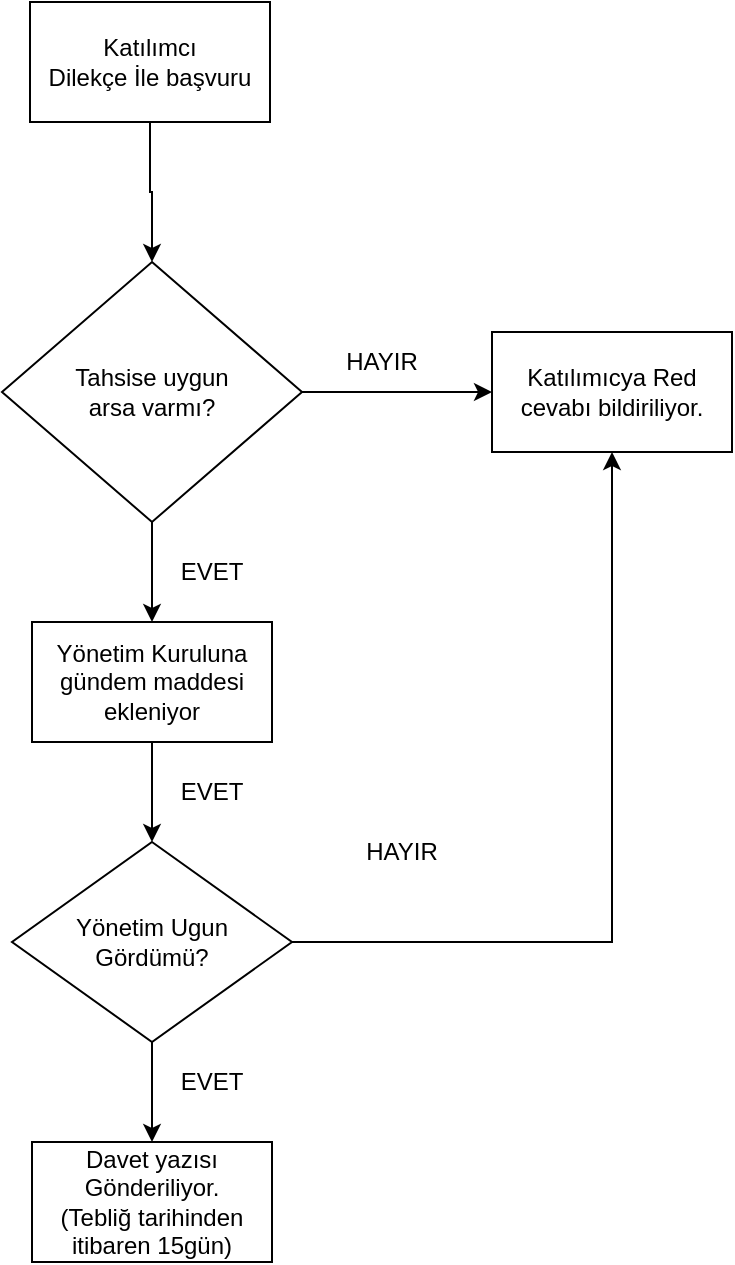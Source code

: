 <mxfile version="19.0.0" type="github">
  <diagram id="4gEi6t9Oahm_gOEElXQ0" name="Page-1">
    <mxGraphModel dx="1220" dy="1112" grid="1" gridSize="10" guides="1" tooltips="1" connect="1" arrows="1" fold="1" page="1" pageScale="1" pageWidth="827" pageHeight="1169" math="0" shadow="0">
      <root>
        <mxCell id="0" />
        <mxCell id="1" parent="0" />
        <mxCell id="y4WozerrmqhtMJ1aDjtZ-3" value="" style="edgeStyle=orthogonalEdgeStyle;rounded=0;orthogonalLoop=1;jettySize=auto;html=1;" edge="1" parent="1" source="y4WozerrmqhtMJ1aDjtZ-1" target="y4WozerrmqhtMJ1aDjtZ-2">
          <mxGeometry relative="1" as="geometry" />
        </mxCell>
        <mxCell id="y4WozerrmqhtMJ1aDjtZ-1" value="Katılımcı &lt;br&gt;Dilekçe İle başvuru&lt;br&gt;" style="rounded=0;whiteSpace=wrap;html=1;" vertex="1" parent="1">
          <mxGeometry x="354" y="30" width="120" height="60" as="geometry" />
        </mxCell>
        <mxCell id="y4WozerrmqhtMJ1aDjtZ-5" value="" style="edgeStyle=orthogonalEdgeStyle;rounded=0;orthogonalLoop=1;jettySize=auto;html=1;" edge="1" parent="1" source="y4WozerrmqhtMJ1aDjtZ-2" target="y4WozerrmqhtMJ1aDjtZ-4">
          <mxGeometry relative="1" as="geometry" />
        </mxCell>
        <mxCell id="y4WozerrmqhtMJ1aDjtZ-9" value="" style="edgeStyle=orthogonalEdgeStyle;rounded=0;orthogonalLoop=1;jettySize=auto;html=1;" edge="1" parent="1" source="y4WozerrmqhtMJ1aDjtZ-2" target="y4WozerrmqhtMJ1aDjtZ-8">
          <mxGeometry relative="1" as="geometry" />
        </mxCell>
        <mxCell id="y4WozerrmqhtMJ1aDjtZ-2" value="Tahsise uygun &lt;br&gt;arsa varmı?" style="rhombus;whiteSpace=wrap;html=1;rounded=0;" vertex="1" parent="1">
          <mxGeometry x="340" y="160" width="150" height="130" as="geometry" />
        </mxCell>
        <mxCell id="y4WozerrmqhtMJ1aDjtZ-4" value="Katılımıcya Red cevabı bildiriliyor." style="whiteSpace=wrap;html=1;rounded=0;" vertex="1" parent="1">
          <mxGeometry x="585" y="195" width="120" height="60" as="geometry" />
        </mxCell>
        <mxCell id="y4WozerrmqhtMJ1aDjtZ-11" value="" style="edgeStyle=orthogonalEdgeStyle;rounded=0;orthogonalLoop=1;jettySize=auto;html=1;" edge="1" parent="1" source="y4WozerrmqhtMJ1aDjtZ-8" target="y4WozerrmqhtMJ1aDjtZ-10">
          <mxGeometry relative="1" as="geometry" />
        </mxCell>
        <mxCell id="y4WozerrmqhtMJ1aDjtZ-8" value="Yönetim Kuruluna gündem maddesi ekleniyor" style="whiteSpace=wrap;html=1;rounded=0;" vertex="1" parent="1">
          <mxGeometry x="355" y="340" width="120" height="60" as="geometry" />
        </mxCell>
        <mxCell id="y4WozerrmqhtMJ1aDjtZ-12" style="edgeStyle=orthogonalEdgeStyle;rounded=0;orthogonalLoop=1;jettySize=auto;html=1;exitX=1;exitY=0.5;exitDx=0;exitDy=0;entryX=0.5;entryY=1;entryDx=0;entryDy=0;" edge="1" parent="1" source="y4WozerrmqhtMJ1aDjtZ-10" target="y4WozerrmqhtMJ1aDjtZ-4">
          <mxGeometry relative="1" as="geometry" />
        </mxCell>
        <mxCell id="y4WozerrmqhtMJ1aDjtZ-14" value="" style="edgeStyle=orthogonalEdgeStyle;rounded=0;orthogonalLoop=1;jettySize=auto;html=1;" edge="1" parent="1" source="y4WozerrmqhtMJ1aDjtZ-10" target="y4WozerrmqhtMJ1aDjtZ-13">
          <mxGeometry relative="1" as="geometry" />
        </mxCell>
        <mxCell id="y4WozerrmqhtMJ1aDjtZ-10" value="Yönetim Ugun &lt;br&gt;Gördümü?" style="rhombus;whiteSpace=wrap;html=1;rounded=0;" vertex="1" parent="1">
          <mxGeometry x="345" y="450" width="140" height="100" as="geometry" />
        </mxCell>
        <mxCell id="y4WozerrmqhtMJ1aDjtZ-13" value="Davet yazısı Gönderiliyor.&lt;br&gt;(Tebliğ tarihinden itibaren 15gün)" style="whiteSpace=wrap;html=1;rounded=0;" vertex="1" parent="1">
          <mxGeometry x="355" y="600" width="120" height="60" as="geometry" />
        </mxCell>
        <mxCell id="y4WozerrmqhtMJ1aDjtZ-15" value="HAYIR" style="text;html=1;strokeColor=none;fillColor=none;align=center;verticalAlign=middle;whiteSpace=wrap;rounded=0;" vertex="1" parent="1">
          <mxGeometry x="500" y="195" width="60" height="30" as="geometry" />
        </mxCell>
        <mxCell id="y4WozerrmqhtMJ1aDjtZ-17" value="HAYIR" style="text;html=1;strokeColor=none;fillColor=none;align=center;verticalAlign=middle;whiteSpace=wrap;rounded=0;" vertex="1" parent="1">
          <mxGeometry x="510" y="440" width="60" height="30" as="geometry" />
        </mxCell>
        <mxCell id="y4WozerrmqhtMJ1aDjtZ-18" value="EVET" style="text;html=1;strokeColor=none;fillColor=none;align=center;verticalAlign=middle;whiteSpace=wrap;rounded=0;" vertex="1" parent="1">
          <mxGeometry x="415" y="300" width="60" height="30" as="geometry" />
        </mxCell>
        <mxCell id="y4WozerrmqhtMJ1aDjtZ-19" value="EVET" style="text;html=1;strokeColor=none;fillColor=none;align=center;verticalAlign=middle;whiteSpace=wrap;rounded=0;" vertex="1" parent="1">
          <mxGeometry x="415" y="410" width="60" height="30" as="geometry" />
        </mxCell>
        <mxCell id="y4WozerrmqhtMJ1aDjtZ-20" value="EVET" style="text;html=1;strokeColor=none;fillColor=none;align=center;verticalAlign=middle;whiteSpace=wrap;rounded=0;" vertex="1" parent="1">
          <mxGeometry x="415" y="555" width="60" height="30" as="geometry" />
        </mxCell>
      </root>
    </mxGraphModel>
  </diagram>
</mxfile>
